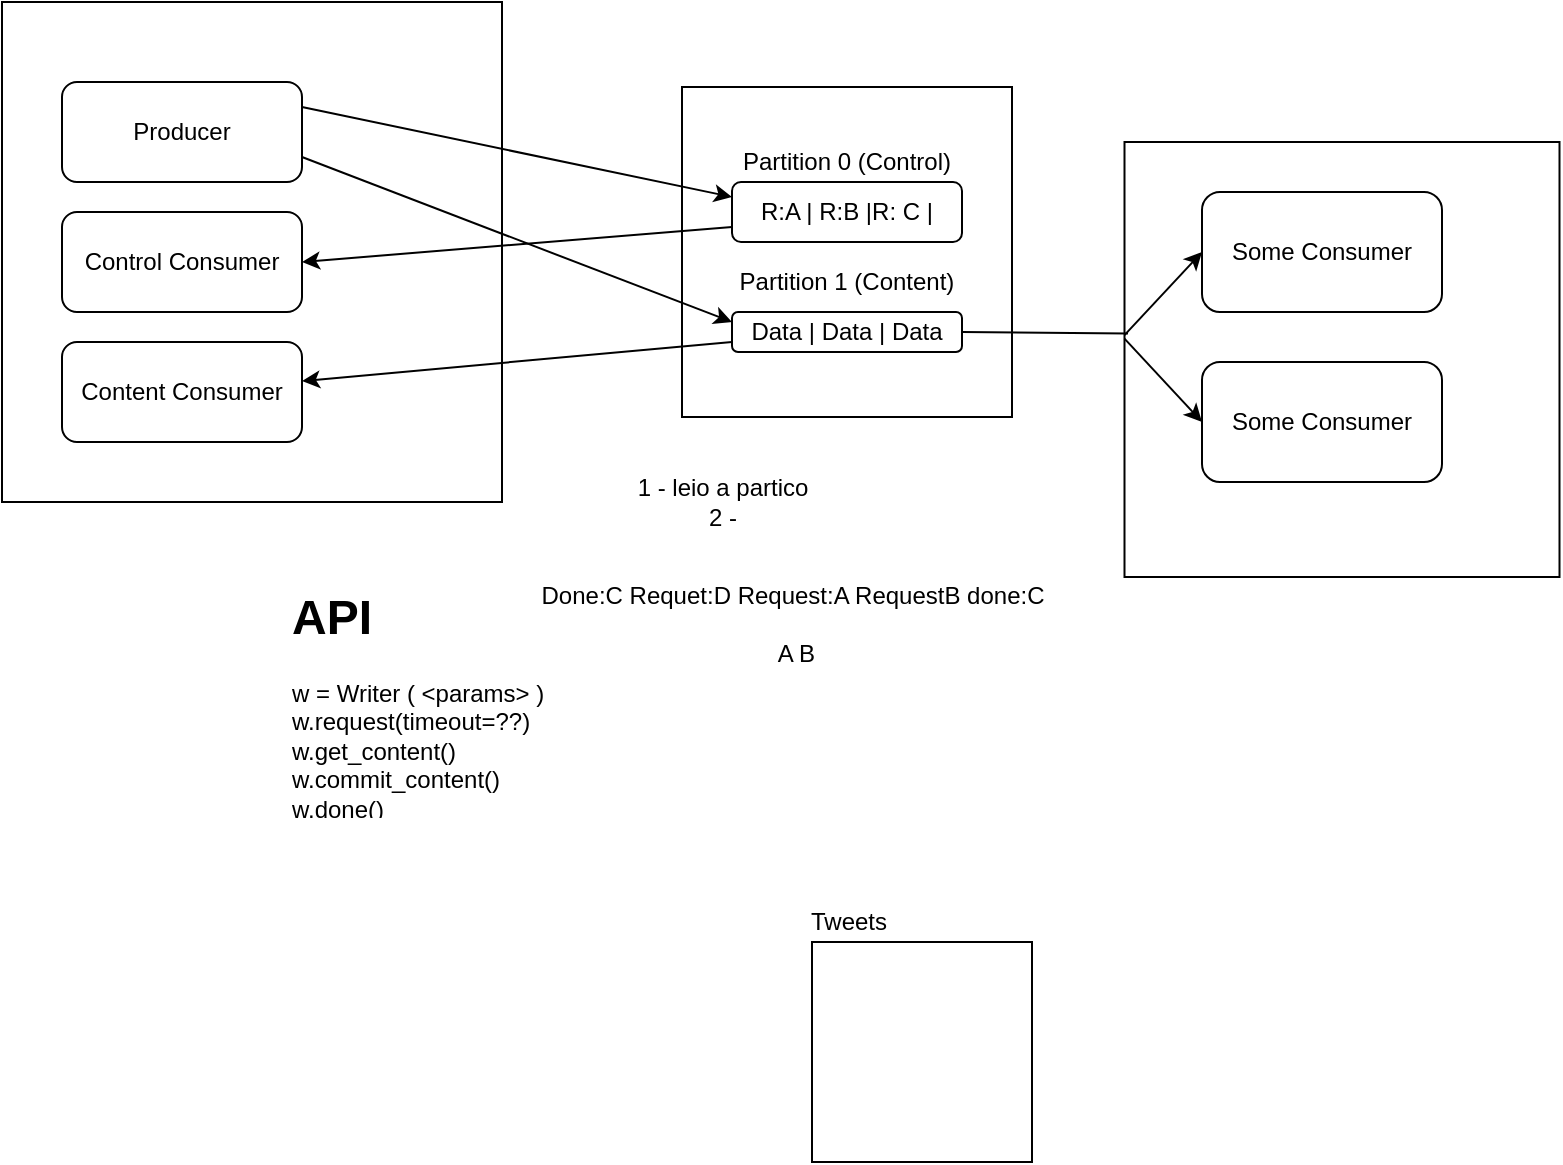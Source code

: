 <mxfile version="13.1.3">
    <diagram id="6hGFLwfOUW9BJ-s0fimq" name="Page-1">
        <mxGraphModel dx="650" dy="258" grid="1" gridSize="10" guides="1" tooltips="1" connect="1" arrows="1" fold="1" page="1" pageScale="1" pageWidth="827" pageHeight="1169" math="0" shadow="0">
            <root>
                <mxCell id="0"/>
                <mxCell id="1" parent="0"/>
                <mxCell id="41" value="" style="whiteSpace=wrap;html=1;aspect=fixed;" parent="1" vertex="1">
                    <mxGeometry x="561.25" y="70" width="217.5" height="217.5" as="geometry"/>
                </mxCell>
                <mxCell id="46" style="edgeStyle=none;rounded=0;orthogonalLoop=1;jettySize=auto;html=1;exitX=0;exitY=0.452;exitDx=0;exitDy=0;exitPerimeter=0;entryX=0;entryY=0.5;entryDx=0;entryDy=0;" parent="1" source="41" target="38" edge="1">
                    <mxGeometry relative="1" as="geometry"/>
                </mxCell>
                <mxCell id="43" style="edgeStyle=none;rounded=0;orthogonalLoop=1;jettySize=auto;html=1;entryX=0;entryY=0.5;entryDx=0;entryDy=0;exitX=0;exitY=0.444;exitDx=0;exitDy=0;exitPerimeter=0;" parent="1" source="41" target="4" edge="1">
                    <mxGeometry relative="1" as="geometry"/>
                </mxCell>
                <mxCell id="19" value="" style="whiteSpace=wrap;html=1;aspect=fixed;" parent="1" vertex="1">
                    <mxGeometry width="250" height="250" as="geometry"/>
                </mxCell>
                <mxCell id="9" value="" style="whiteSpace=wrap;html=1;aspect=fixed;" parent="1" vertex="1">
                    <mxGeometry x="340" y="42.5" width="165" height="165" as="geometry"/>
                </mxCell>
                <mxCell id="27" style="rounded=0;orthogonalLoop=1;jettySize=auto;html=1;exitX=1;exitY=0.25;exitDx=0;exitDy=0;entryX=0;entryY=0.25;entryDx=0;entryDy=0;" parent="1" source="2" target="13" edge="1">
                    <mxGeometry relative="1" as="geometry"/>
                </mxCell>
                <mxCell id="36" style="rounded=0;orthogonalLoop=1;jettySize=auto;html=1;exitX=1;exitY=0.75;exitDx=0;exitDy=0;entryX=0;entryY=0.25;entryDx=0;entryDy=0;" parent="1" source="2" target="12" edge="1">
                    <mxGeometry relative="1" as="geometry"/>
                </mxCell>
                <mxCell id="2" value="Producer" style="rounded=1;whiteSpace=wrap;html=1;" parent="1" vertex="1">
                    <mxGeometry x="30" y="40" width="120" height="50" as="geometry"/>
                </mxCell>
                <mxCell id="4" value="Some Consumer" style="rounded=1;whiteSpace=wrap;html=1;" parent="1" vertex="1">
                    <mxGeometry x="600" y="95" width="120" height="60" as="geometry"/>
                </mxCell>
                <mxCell id="37" style="edgeStyle=none;rounded=0;orthogonalLoop=1;jettySize=auto;html=1;exitX=0;exitY=0.75;exitDx=0;exitDy=0;" parent="1" source="12" target="24" edge="1">
                    <mxGeometry relative="1" as="geometry"/>
                </mxCell>
                <mxCell id="42" style="edgeStyle=none;rounded=0;orthogonalLoop=1;jettySize=auto;html=1;entryX=0.008;entryY=0.44;entryDx=0;entryDy=0;entryPerimeter=0;exitX=1;exitY=0.5;exitDx=0;exitDy=0;endArrow=none;endFill=0;" parent="1" source="12" target="41" edge="1">
                    <mxGeometry relative="1" as="geometry"/>
                </mxCell>
                <mxCell id="12" value="Data | Data | Data" style="rounded=1;whiteSpace=wrap;html=1;" parent="1" vertex="1">
                    <mxGeometry x="365" y="155" width="115" height="20" as="geometry"/>
                </mxCell>
                <mxCell id="29" style="rounded=0;orthogonalLoop=1;jettySize=auto;html=1;exitX=0;exitY=0.75;exitDx=0;exitDy=0;entryX=1;entryY=0.5;entryDx=0;entryDy=0;" parent="1" source="13" target="20" edge="1">
                    <mxGeometry relative="1" as="geometry"/>
                </mxCell>
                <mxCell id="13" value="R:A | R:B |R: C |" style="rounded=1;whiteSpace=wrap;html=1;" parent="1" vertex="1">
                    <mxGeometry x="365" y="90" width="115" height="30" as="geometry"/>
                </mxCell>
                <mxCell id="20" value="Control Consumer" style="rounded=1;whiteSpace=wrap;html=1;" parent="1" vertex="1">
                    <mxGeometry x="30" y="105" width="120" height="50" as="geometry"/>
                </mxCell>
                <mxCell id="24" value="Content Consumer" style="rounded=1;whiteSpace=wrap;html=1;" parent="1" vertex="1">
                    <mxGeometry x="30" y="170" width="120" height="50" as="geometry"/>
                </mxCell>
                <mxCell id="38" value="Some Consumer" style="rounded=1;whiteSpace=wrap;html=1;" parent="1" vertex="1">
                    <mxGeometry x="600" y="180" width="120" height="60" as="geometry"/>
                </mxCell>
                <mxCell id="47" value="Partition 0 (Control)" style="text;html=1;strokeColor=none;fillColor=none;align=center;verticalAlign=middle;whiteSpace=wrap;rounded=0;" parent="1" vertex="1">
                    <mxGeometry x="365" y="70" width="115" height="20" as="geometry"/>
                </mxCell>
                <mxCell id="48" value="Partition 1 (Content)" style="text;html=1;strokeColor=none;fillColor=none;align=center;verticalAlign=middle;whiteSpace=wrap;rounded=0;" parent="1" vertex="1">
                    <mxGeometry x="365" y="130" width="115" height="20" as="geometry"/>
                </mxCell>
                <mxCell id="53" value="&lt;h1&gt;API&lt;/h1&gt;&lt;div&gt;w = Writer ( &amp;lt;params&amp;gt; )&lt;/div&gt;&lt;div&gt;w.request(timeout=??)&lt;/div&gt;&lt;div&gt;w.get_content()&lt;/div&gt;&lt;div&gt;w.commit_content()&lt;/div&gt;&lt;div&gt;w.done()&lt;/div&gt;" style="text;html=1;strokeColor=none;fillColor=none;spacing=5;spacingTop=-20;whiteSpace=wrap;overflow=hidden;rounded=0;" vertex="1" parent="1">
                    <mxGeometry x="140" y="288" width="190" height="120" as="geometry"/>
                </mxCell>
                <mxCell id="54" value="Tweets" style="text;html=1;align=center;verticalAlign=middle;resizable=0;points=[];autosize=1;" vertex="1" parent="1">
                    <mxGeometry x="397.5" y="450" width="50" height="20" as="geometry"/>
                </mxCell>
                <mxCell id="55" value="" style="whiteSpace=wrap;html=1;aspect=fixed;" vertex="1" parent="1">
                    <mxGeometry x="405" y="470" width="110" height="110" as="geometry"/>
                </mxCell>
                <mxCell id="56" value="1 - leio a partico&lt;br&gt;&amp;nbsp;2 -&amp;nbsp;" style="text;html=1;align=center;verticalAlign=middle;resizable=0;points=[];autosize=1;" vertex="1" parent="1">
                    <mxGeometry x="310" y="235" width="100" height="30" as="geometry"/>
                </mxCell>
                <mxCell id="58" value="Done:C Requet:D Request:A RequestB done:C&lt;br&gt;&lt;br&gt;&amp;nbsp;A B" style="text;html=1;align=center;verticalAlign=middle;resizable=0;points=[];autosize=1;" vertex="1" parent="1">
                    <mxGeometry x="260" y="286" width="270" height="50" as="geometry"/>
                </mxCell>
            </root>
        </mxGraphModel>
    </diagram>
</mxfile>